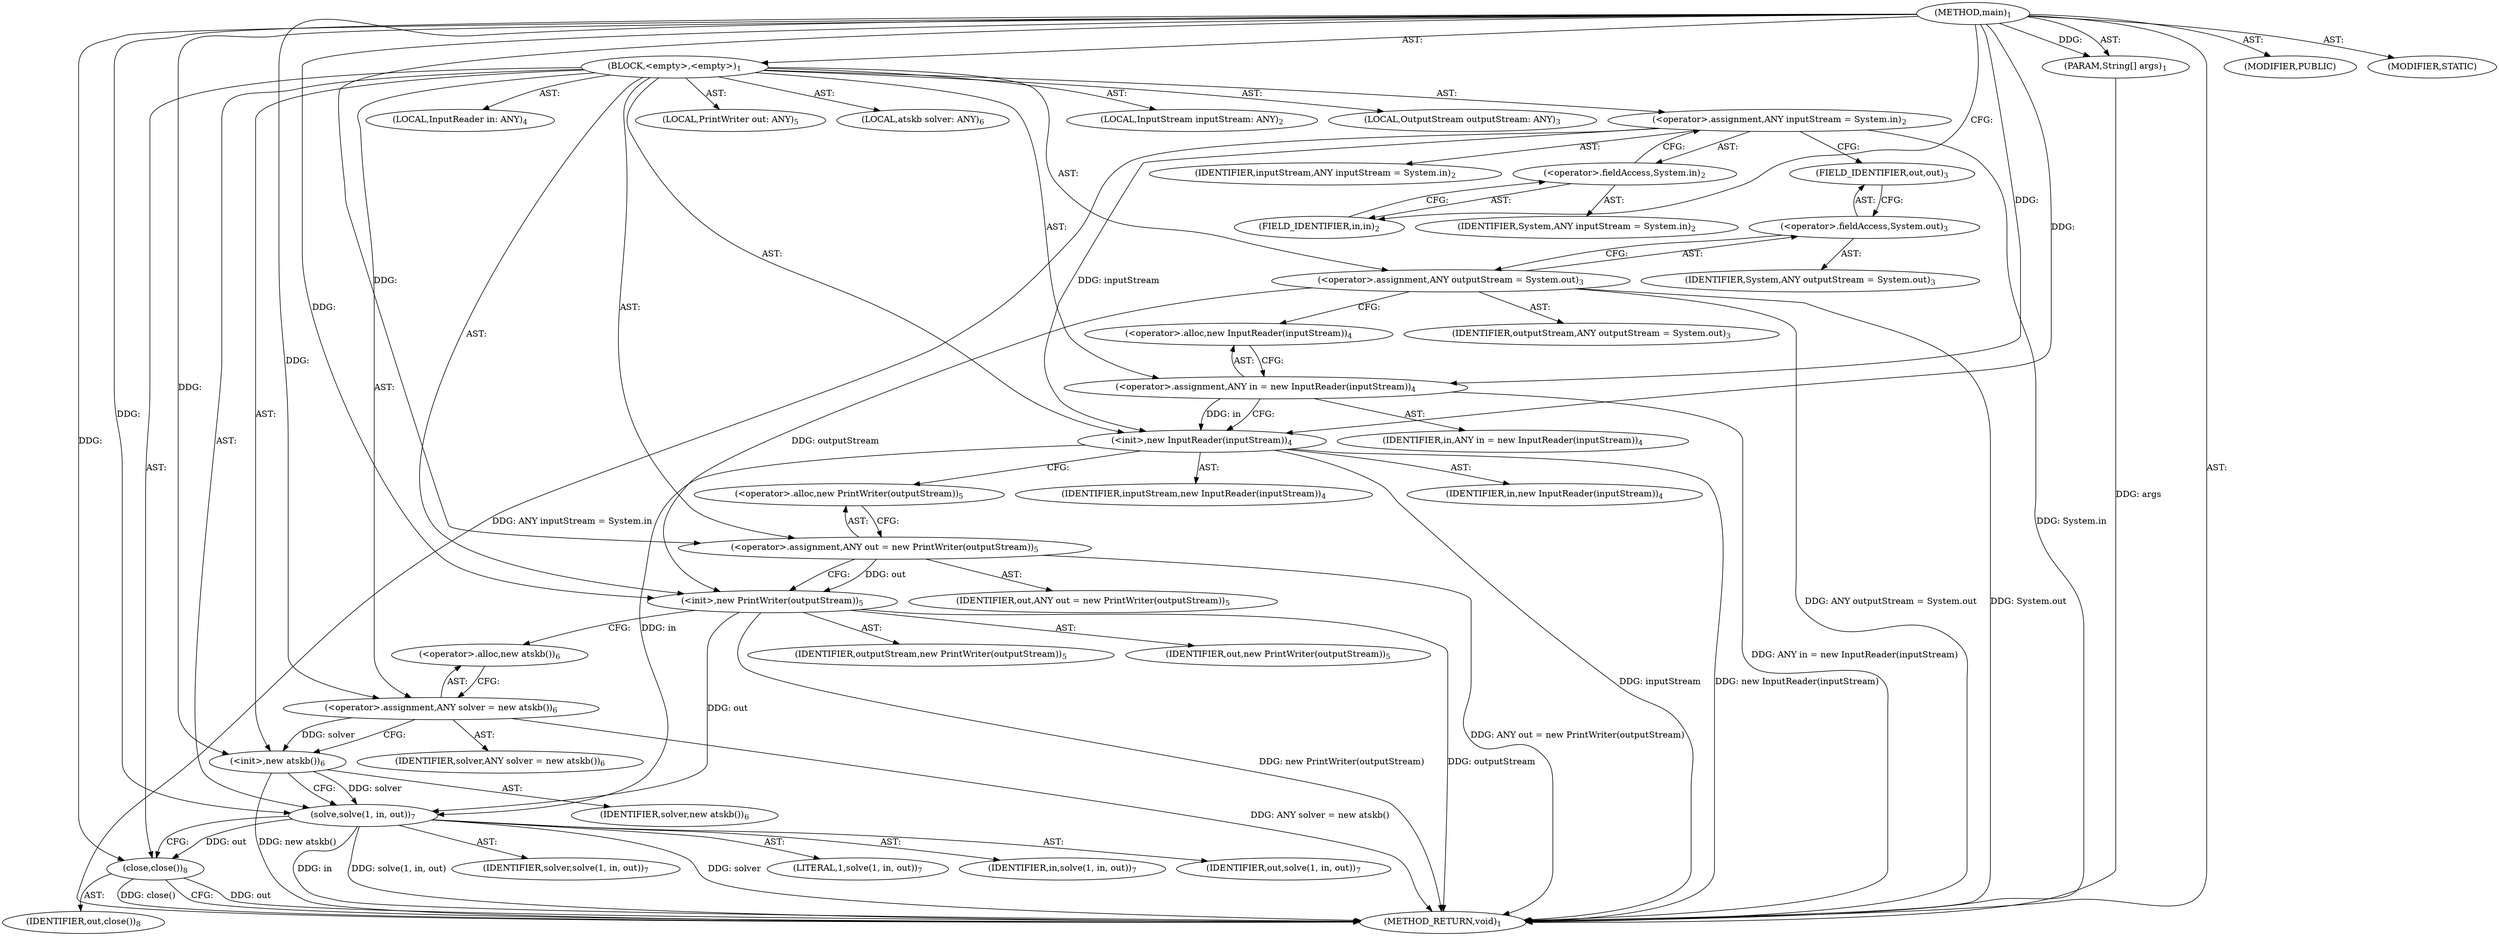 digraph "main" {  
"23" [label = <(METHOD,main)<SUB>1</SUB>> ]
"24" [label = <(PARAM,String[] args)<SUB>1</SUB>> ]
"25" [label = <(BLOCK,&lt;empty&gt;,&lt;empty&gt;)<SUB>1</SUB>> ]
"26" [label = <(LOCAL,InputStream inputStream: ANY)<SUB>2</SUB>> ]
"27" [label = <(&lt;operator&gt;.assignment,ANY inputStream = System.in)<SUB>2</SUB>> ]
"28" [label = <(IDENTIFIER,inputStream,ANY inputStream = System.in)<SUB>2</SUB>> ]
"29" [label = <(&lt;operator&gt;.fieldAccess,System.in)<SUB>2</SUB>> ]
"30" [label = <(IDENTIFIER,System,ANY inputStream = System.in)<SUB>2</SUB>> ]
"31" [label = <(FIELD_IDENTIFIER,in,in)<SUB>2</SUB>> ]
"32" [label = <(LOCAL,OutputStream outputStream: ANY)<SUB>3</SUB>> ]
"33" [label = <(&lt;operator&gt;.assignment,ANY outputStream = System.out)<SUB>3</SUB>> ]
"34" [label = <(IDENTIFIER,outputStream,ANY outputStream = System.out)<SUB>3</SUB>> ]
"35" [label = <(&lt;operator&gt;.fieldAccess,System.out)<SUB>3</SUB>> ]
"36" [label = <(IDENTIFIER,System,ANY outputStream = System.out)<SUB>3</SUB>> ]
"37" [label = <(FIELD_IDENTIFIER,out,out)<SUB>3</SUB>> ]
"4" [label = <(LOCAL,InputReader in: ANY)<SUB>4</SUB>> ]
"38" [label = <(&lt;operator&gt;.assignment,ANY in = new InputReader(inputStream))<SUB>4</SUB>> ]
"39" [label = <(IDENTIFIER,in,ANY in = new InputReader(inputStream))<SUB>4</SUB>> ]
"40" [label = <(&lt;operator&gt;.alloc,new InputReader(inputStream))<SUB>4</SUB>> ]
"41" [label = <(&lt;init&gt;,new InputReader(inputStream))<SUB>4</SUB>> ]
"3" [label = <(IDENTIFIER,in,new InputReader(inputStream))<SUB>4</SUB>> ]
"42" [label = <(IDENTIFIER,inputStream,new InputReader(inputStream))<SUB>4</SUB>> ]
"6" [label = <(LOCAL,PrintWriter out: ANY)<SUB>5</SUB>> ]
"43" [label = <(&lt;operator&gt;.assignment,ANY out = new PrintWriter(outputStream))<SUB>5</SUB>> ]
"44" [label = <(IDENTIFIER,out,ANY out = new PrintWriter(outputStream))<SUB>5</SUB>> ]
"45" [label = <(&lt;operator&gt;.alloc,new PrintWriter(outputStream))<SUB>5</SUB>> ]
"46" [label = <(&lt;init&gt;,new PrintWriter(outputStream))<SUB>5</SUB>> ]
"5" [label = <(IDENTIFIER,out,new PrintWriter(outputStream))<SUB>5</SUB>> ]
"47" [label = <(IDENTIFIER,outputStream,new PrintWriter(outputStream))<SUB>5</SUB>> ]
"8" [label = <(LOCAL,atskb solver: ANY)<SUB>6</SUB>> ]
"48" [label = <(&lt;operator&gt;.assignment,ANY solver = new atskb())<SUB>6</SUB>> ]
"49" [label = <(IDENTIFIER,solver,ANY solver = new atskb())<SUB>6</SUB>> ]
"50" [label = <(&lt;operator&gt;.alloc,new atskb())<SUB>6</SUB>> ]
"51" [label = <(&lt;init&gt;,new atskb())<SUB>6</SUB>> ]
"7" [label = <(IDENTIFIER,solver,new atskb())<SUB>6</SUB>> ]
"52" [label = <(solve,solve(1, in, out))<SUB>7</SUB>> ]
"53" [label = <(IDENTIFIER,solver,solve(1, in, out))<SUB>7</SUB>> ]
"54" [label = <(LITERAL,1,solve(1, in, out))<SUB>7</SUB>> ]
"55" [label = <(IDENTIFIER,in,solve(1, in, out))<SUB>7</SUB>> ]
"56" [label = <(IDENTIFIER,out,solve(1, in, out))<SUB>7</SUB>> ]
"57" [label = <(close,close())<SUB>8</SUB>> ]
"58" [label = <(IDENTIFIER,out,close())<SUB>8</SUB>> ]
"59" [label = <(MODIFIER,PUBLIC)> ]
"60" [label = <(MODIFIER,STATIC)> ]
"61" [label = <(METHOD_RETURN,void)<SUB>1</SUB>> ]
  "23" -> "24"  [ label = "AST: "] 
  "23" -> "25"  [ label = "AST: "] 
  "23" -> "59"  [ label = "AST: "] 
  "23" -> "60"  [ label = "AST: "] 
  "23" -> "61"  [ label = "AST: "] 
  "25" -> "26"  [ label = "AST: "] 
  "25" -> "27"  [ label = "AST: "] 
  "25" -> "32"  [ label = "AST: "] 
  "25" -> "33"  [ label = "AST: "] 
  "25" -> "4"  [ label = "AST: "] 
  "25" -> "38"  [ label = "AST: "] 
  "25" -> "41"  [ label = "AST: "] 
  "25" -> "6"  [ label = "AST: "] 
  "25" -> "43"  [ label = "AST: "] 
  "25" -> "46"  [ label = "AST: "] 
  "25" -> "8"  [ label = "AST: "] 
  "25" -> "48"  [ label = "AST: "] 
  "25" -> "51"  [ label = "AST: "] 
  "25" -> "52"  [ label = "AST: "] 
  "25" -> "57"  [ label = "AST: "] 
  "27" -> "28"  [ label = "AST: "] 
  "27" -> "29"  [ label = "AST: "] 
  "29" -> "30"  [ label = "AST: "] 
  "29" -> "31"  [ label = "AST: "] 
  "33" -> "34"  [ label = "AST: "] 
  "33" -> "35"  [ label = "AST: "] 
  "35" -> "36"  [ label = "AST: "] 
  "35" -> "37"  [ label = "AST: "] 
  "38" -> "39"  [ label = "AST: "] 
  "38" -> "40"  [ label = "AST: "] 
  "41" -> "3"  [ label = "AST: "] 
  "41" -> "42"  [ label = "AST: "] 
  "43" -> "44"  [ label = "AST: "] 
  "43" -> "45"  [ label = "AST: "] 
  "46" -> "5"  [ label = "AST: "] 
  "46" -> "47"  [ label = "AST: "] 
  "48" -> "49"  [ label = "AST: "] 
  "48" -> "50"  [ label = "AST: "] 
  "51" -> "7"  [ label = "AST: "] 
  "52" -> "53"  [ label = "AST: "] 
  "52" -> "54"  [ label = "AST: "] 
  "52" -> "55"  [ label = "AST: "] 
  "52" -> "56"  [ label = "AST: "] 
  "57" -> "58"  [ label = "AST: "] 
  "27" -> "37"  [ label = "CFG: "] 
  "33" -> "40"  [ label = "CFG: "] 
  "38" -> "41"  [ label = "CFG: "] 
  "41" -> "45"  [ label = "CFG: "] 
  "43" -> "46"  [ label = "CFG: "] 
  "46" -> "50"  [ label = "CFG: "] 
  "48" -> "51"  [ label = "CFG: "] 
  "51" -> "52"  [ label = "CFG: "] 
  "52" -> "57"  [ label = "CFG: "] 
  "57" -> "61"  [ label = "CFG: "] 
  "29" -> "27"  [ label = "CFG: "] 
  "35" -> "33"  [ label = "CFG: "] 
  "40" -> "38"  [ label = "CFG: "] 
  "45" -> "43"  [ label = "CFG: "] 
  "50" -> "48"  [ label = "CFG: "] 
  "31" -> "29"  [ label = "CFG: "] 
  "37" -> "35"  [ label = "CFG: "] 
  "23" -> "31"  [ label = "CFG: "] 
  "24" -> "61"  [ label = "DDG: args"] 
  "27" -> "61"  [ label = "DDG: System.in"] 
  "27" -> "61"  [ label = "DDG: ANY inputStream = System.in"] 
  "33" -> "61"  [ label = "DDG: System.out"] 
  "33" -> "61"  [ label = "DDG: ANY outputStream = System.out"] 
  "38" -> "61"  [ label = "DDG: ANY in = new InputReader(inputStream)"] 
  "41" -> "61"  [ label = "DDG: inputStream"] 
  "41" -> "61"  [ label = "DDG: new InputReader(inputStream)"] 
  "43" -> "61"  [ label = "DDG: ANY out = new PrintWriter(outputStream)"] 
  "46" -> "61"  [ label = "DDG: outputStream"] 
  "46" -> "61"  [ label = "DDG: new PrintWriter(outputStream)"] 
  "48" -> "61"  [ label = "DDG: ANY solver = new atskb()"] 
  "51" -> "61"  [ label = "DDG: new atskb()"] 
  "52" -> "61"  [ label = "DDG: solver"] 
  "52" -> "61"  [ label = "DDG: in"] 
  "52" -> "61"  [ label = "DDG: solve(1, in, out)"] 
  "57" -> "61"  [ label = "DDG: out"] 
  "57" -> "61"  [ label = "DDG: close()"] 
  "23" -> "24"  [ label = "DDG: "] 
  "23" -> "38"  [ label = "DDG: "] 
  "23" -> "43"  [ label = "DDG: "] 
  "23" -> "48"  [ label = "DDG: "] 
  "38" -> "41"  [ label = "DDG: in"] 
  "23" -> "41"  [ label = "DDG: "] 
  "27" -> "41"  [ label = "DDG: inputStream"] 
  "43" -> "46"  [ label = "DDG: out"] 
  "23" -> "46"  [ label = "DDG: "] 
  "33" -> "46"  [ label = "DDG: outputStream"] 
  "48" -> "51"  [ label = "DDG: solver"] 
  "23" -> "51"  [ label = "DDG: "] 
  "51" -> "52"  [ label = "DDG: solver"] 
  "23" -> "52"  [ label = "DDG: "] 
  "41" -> "52"  [ label = "DDG: in"] 
  "46" -> "52"  [ label = "DDG: out"] 
  "52" -> "57"  [ label = "DDG: out"] 
  "23" -> "57"  [ label = "DDG: "] 
}
